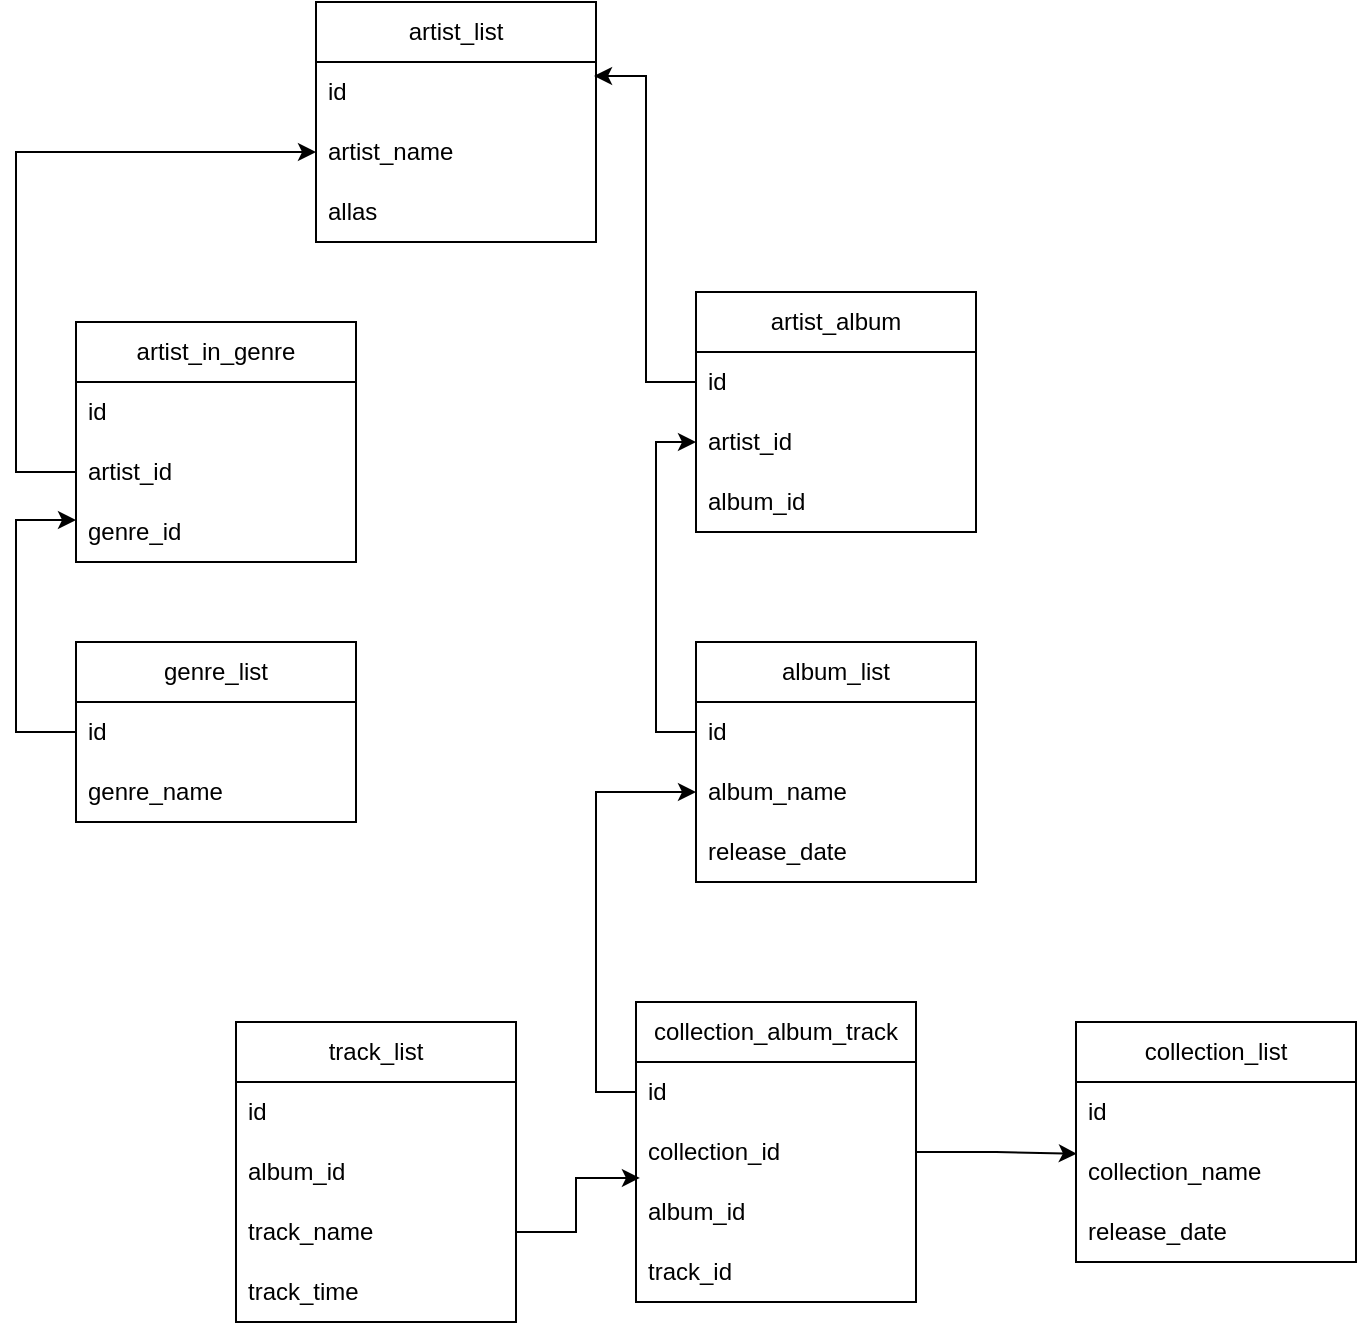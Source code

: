 <mxfile version="20.8.23" type="github">
  <diagram name="Страница 1" id="WpCl7-tH2tjQZboT-iJE">
    <mxGraphModel dx="1434" dy="764" grid="1" gridSize="10" guides="1" tooltips="1" connect="1" arrows="1" fold="1" page="1" pageScale="1" pageWidth="827" pageHeight="1169" math="0" shadow="0">
      <root>
        <mxCell id="0" />
        <mxCell id="1" parent="0" />
        <mxCell id="cVMex-pxYAAOI_N5WYeg-2" value="artist_list" style="swimlane;fontStyle=0;childLayout=stackLayout;horizontal=1;startSize=30;horizontalStack=0;resizeParent=1;resizeParentMax=0;resizeLast=0;collapsible=1;marginBottom=0;whiteSpace=wrap;html=1;" vertex="1" parent="1">
          <mxGeometry x="200" y="40" width="140" height="120" as="geometry" />
        </mxCell>
        <mxCell id="cVMex-pxYAAOI_N5WYeg-3" value="id" style="text;strokeColor=none;fillColor=none;align=left;verticalAlign=middle;spacingLeft=4;spacingRight=4;overflow=hidden;points=[[0,0.5],[1,0.5]];portConstraint=eastwest;rotatable=0;whiteSpace=wrap;html=1;" vertex="1" parent="cVMex-pxYAAOI_N5WYeg-2">
          <mxGeometry y="30" width="140" height="30" as="geometry" />
        </mxCell>
        <mxCell id="cVMex-pxYAAOI_N5WYeg-4" value="artist_name" style="text;strokeColor=none;fillColor=none;align=left;verticalAlign=middle;spacingLeft=4;spacingRight=4;overflow=hidden;points=[[0,0.5],[1,0.5]];portConstraint=eastwest;rotatable=0;whiteSpace=wrap;html=1;" vertex="1" parent="cVMex-pxYAAOI_N5WYeg-2">
          <mxGeometry y="60" width="140" height="30" as="geometry" />
        </mxCell>
        <mxCell id="cVMex-pxYAAOI_N5WYeg-5" value="allas" style="text;strokeColor=none;fillColor=none;align=left;verticalAlign=middle;spacingLeft=4;spacingRight=4;overflow=hidden;points=[[0,0.5],[1,0.5]];portConstraint=eastwest;rotatable=0;whiteSpace=wrap;html=1;" vertex="1" parent="cVMex-pxYAAOI_N5WYeg-2">
          <mxGeometry y="90" width="140" height="30" as="geometry" />
        </mxCell>
        <mxCell id="cVMex-pxYAAOI_N5WYeg-6" value="artist_in_genre" style="swimlane;fontStyle=0;childLayout=stackLayout;horizontal=1;startSize=30;horizontalStack=0;resizeParent=1;resizeParentMax=0;resizeLast=0;collapsible=1;marginBottom=0;whiteSpace=wrap;html=1;" vertex="1" parent="1">
          <mxGeometry x="80" y="200" width="140" height="120" as="geometry" />
        </mxCell>
        <mxCell id="cVMex-pxYAAOI_N5WYeg-7" value="id" style="text;strokeColor=none;fillColor=none;align=left;verticalAlign=middle;spacingLeft=4;spacingRight=4;overflow=hidden;points=[[0,0.5],[1,0.5]];portConstraint=eastwest;rotatable=0;whiteSpace=wrap;html=1;" vertex="1" parent="cVMex-pxYAAOI_N5WYeg-6">
          <mxGeometry y="30" width="140" height="30" as="geometry" />
        </mxCell>
        <mxCell id="cVMex-pxYAAOI_N5WYeg-8" value="artist_id" style="text;strokeColor=none;fillColor=none;align=left;verticalAlign=middle;spacingLeft=4;spacingRight=4;overflow=hidden;points=[[0,0.5],[1,0.5]];portConstraint=eastwest;rotatable=0;whiteSpace=wrap;html=1;" vertex="1" parent="cVMex-pxYAAOI_N5WYeg-6">
          <mxGeometry y="60" width="140" height="30" as="geometry" />
        </mxCell>
        <mxCell id="cVMex-pxYAAOI_N5WYeg-9" value="genre_id" style="text;strokeColor=none;fillColor=none;align=left;verticalAlign=middle;spacingLeft=4;spacingRight=4;overflow=hidden;points=[[0,0.5],[1,0.5]];portConstraint=eastwest;rotatable=0;whiteSpace=wrap;html=1;" vertex="1" parent="cVMex-pxYAAOI_N5WYeg-6">
          <mxGeometry y="90" width="140" height="30" as="geometry" />
        </mxCell>
        <mxCell id="cVMex-pxYAAOI_N5WYeg-11" style="edgeStyle=orthogonalEdgeStyle;rounded=0;orthogonalLoop=1;jettySize=auto;html=1;entryX=0;entryY=0.5;entryDx=0;entryDy=0;" edge="1" parent="1" source="cVMex-pxYAAOI_N5WYeg-8" target="cVMex-pxYAAOI_N5WYeg-4">
          <mxGeometry relative="1" as="geometry">
            <Array as="points">
              <mxPoint x="50" y="275" />
              <mxPoint x="50" y="115" />
            </Array>
          </mxGeometry>
        </mxCell>
        <mxCell id="cVMex-pxYAAOI_N5WYeg-12" value="genre_list" style="swimlane;fontStyle=0;childLayout=stackLayout;horizontal=1;startSize=30;horizontalStack=0;resizeParent=1;resizeParentMax=0;resizeLast=0;collapsible=1;marginBottom=0;whiteSpace=wrap;html=1;" vertex="1" parent="1">
          <mxGeometry x="80" y="360" width="140" height="90" as="geometry" />
        </mxCell>
        <mxCell id="cVMex-pxYAAOI_N5WYeg-13" value="id" style="text;strokeColor=none;fillColor=none;align=left;verticalAlign=middle;spacingLeft=4;spacingRight=4;overflow=hidden;points=[[0,0.5],[1,0.5]];portConstraint=eastwest;rotatable=0;whiteSpace=wrap;html=1;" vertex="1" parent="cVMex-pxYAAOI_N5WYeg-12">
          <mxGeometry y="30" width="140" height="30" as="geometry" />
        </mxCell>
        <mxCell id="cVMex-pxYAAOI_N5WYeg-14" value="genre_name" style="text;strokeColor=none;fillColor=none;align=left;verticalAlign=middle;spacingLeft=4;spacingRight=4;overflow=hidden;points=[[0,0.5],[1,0.5]];portConstraint=eastwest;rotatable=0;whiteSpace=wrap;html=1;" vertex="1" parent="cVMex-pxYAAOI_N5WYeg-12">
          <mxGeometry y="60" width="140" height="30" as="geometry" />
        </mxCell>
        <mxCell id="cVMex-pxYAAOI_N5WYeg-16" style="edgeStyle=orthogonalEdgeStyle;rounded=0;orthogonalLoop=1;jettySize=auto;html=1;entryX=0;entryY=0.3;entryDx=0;entryDy=0;entryPerimeter=0;" edge="1" parent="1" source="cVMex-pxYAAOI_N5WYeg-13" target="cVMex-pxYAAOI_N5WYeg-9">
          <mxGeometry relative="1" as="geometry">
            <mxPoint x="40" y="300" as="targetPoint" />
            <Array as="points">
              <mxPoint x="50" y="405" />
              <mxPoint x="50" y="299" />
            </Array>
          </mxGeometry>
        </mxCell>
        <mxCell id="cVMex-pxYAAOI_N5WYeg-18" value="track_list" style="swimlane;fontStyle=0;childLayout=stackLayout;horizontal=1;startSize=30;horizontalStack=0;resizeParent=1;resizeParentMax=0;resizeLast=0;collapsible=1;marginBottom=0;whiteSpace=wrap;html=1;" vertex="1" parent="1">
          <mxGeometry x="160" y="550" width="140" height="150" as="geometry" />
        </mxCell>
        <mxCell id="cVMex-pxYAAOI_N5WYeg-19" value="id" style="text;strokeColor=none;fillColor=none;align=left;verticalAlign=middle;spacingLeft=4;spacingRight=4;overflow=hidden;points=[[0,0.5],[1,0.5]];portConstraint=eastwest;rotatable=0;whiteSpace=wrap;html=1;" vertex="1" parent="cVMex-pxYAAOI_N5WYeg-18">
          <mxGeometry y="30" width="140" height="30" as="geometry" />
        </mxCell>
        <mxCell id="cVMex-pxYAAOI_N5WYeg-20" value="album_id" style="text;strokeColor=none;fillColor=none;align=left;verticalAlign=middle;spacingLeft=4;spacingRight=4;overflow=hidden;points=[[0,0.5],[1,0.5]];portConstraint=eastwest;rotatable=0;whiteSpace=wrap;html=1;" vertex="1" parent="cVMex-pxYAAOI_N5WYeg-18">
          <mxGeometry y="60" width="140" height="30" as="geometry" />
        </mxCell>
        <mxCell id="cVMex-pxYAAOI_N5WYeg-21" value="track_name" style="text;strokeColor=none;fillColor=none;align=left;verticalAlign=middle;spacingLeft=4;spacingRight=4;overflow=hidden;points=[[0,0.5],[1,0.5]];portConstraint=eastwest;rotatable=0;whiteSpace=wrap;html=1;" vertex="1" parent="cVMex-pxYAAOI_N5WYeg-18">
          <mxGeometry y="90" width="140" height="30" as="geometry" />
        </mxCell>
        <mxCell id="cVMex-pxYAAOI_N5WYeg-22" value="track_time" style="text;strokeColor=none;fillColor=none;align=left;verticalAlign=middle;spacingLeft=4;spacingRight=4;overflow=hidden;points=[[0,0.5],[1,0.5]];portConstraint=eastwest;rotatable=0;whiteSpace=wrap;html=1;" vertex="1" parent="cVMex-pxYAAOI_N5WYeg-18">
          <mxGeometry y="120" width="140" height="30" as="geometry" />
        </mxCell>
        <mxCell id="cVMex-pxYAAOI_N5WYeg-23" value="collection_album_track" style="swimlane;fontStyle=0;childLayout=stackLayout;horizontal=1;startSize=30;horizontalStack=0;resizeParent=1;resizeParentMax=0;resizeLast=0;collapsible=1;marginBottom=0;whiteSpace=wrap;html=1;" vertex="1" parent="1">
          <mxGeometry x="360" y="540" width="140" height="150" as="geometry" />
        </mxCell>
        <mxCell id="cVMex-pxYAAOI_N5WYeg-24" value="id" style="text;strokeColor=none;fillColor=none;align=left;verticalAlign=middle;spacingLeft=4;spacingRight=4;overflow=hidden;points=[[0,0.5],[1,0.5]];portConstraint=eastwest;rotatable=0;whiteSpace=wrap;html=1;" vertex="1" parent="cVMex-pxYAAOI_N5WYeg-23">
          <mxGeometry y="30" width="140" height="30" as="geometry" />
        </mxCell>
        <mxCell id="cVMex-pxYAAOI_N5WYeg-25" value="collection_id" style="text;strokeColor=none;fillColor=none;align=left;verticalAlign=middle;spacingLeft=4;spacingRight=4;overflow=hidden;points=[[0,0.5],[1,0.5]];portConstraint=eastwest;rotatable=0;whiteSpace=wrap;html=1;" vertex="1" parent="cVMex-pxYAAOI_N5WYeg-23">
          <mxGeometry y="60" width="140" height="30" as="geometry" />
        </mxCell>
        <mxCell id="cVMex-pxYAAOI_N5WYeg-26" value="album_id" style="text;strokeColor=none;fillColor=none;align=left;verticalAlign=middle;spacingLeft=4;spacingRight=4;overflow=hidden;points=[[0,0.5],[1,0.5]];portConstraint=eastwest;rotatable=0;whiteSpace=wrap;html=1;" vertex="1" parent="cVMex-pxYAAOI_N5WYeg-23">
          <mxGeometry y="90" width="140" height="30" as="geometry" />
        </mxCell>
        <mxCell id="cVMex-pxYAAOI_N5WYeg-27" value="track_id" style="text;strokeColor=none;fillColor=none;align=left;verticalAlign=middle;spacingLeft=4;spacingRight=4;overflow=hidden;points=[[0,0.5],[1,0.5]];portConstraint=eastwest;rotatable=0;whiteSpace=wrap;html=1;" vertex="1" parent="cVMex-pxYAAOI_N5WYeg-23">
          <mxGeometry y="120" width="140" height="30" as="geometry" />
        </mxCell>
        <mxCell id="cVMex-pxYAAOI_N5WYeg-28" style="edgeStyle=orthogonalEdgeStyle;rounded=0;orthogonalLoop=1;jettySize=auto;html=1;entryX=0.014;entryY=-0.067;entryDx=0;entryDy=0;entryPerimeter=0;" edge="1" parent="1" source="cVMex-pxYAAOI_N5WYeg-21" target="cVMex-pxYAAOI_N5WYeg-26">
          <mxGeometry relative="1" as="geometry" />
        </mxCell>
        <mxCell id="cVMex-pxYAAOI_N5WYeg-29" value="collection_list" style="swimlane;fontStyle=0;childLayout=stackLayout;horizontal=1;startSize=30;horizontalStack=0;resizeParent=1;resizeParentMax=0;resizeLast=0;collapsible=1;marginBottom=0;whiteSpace=wrap;html=1;" vertex="1" parent="1">
          <mxGeometry x="580" y="550" width="140" height="120" as="geometry" />
        </mxCell>
        <mxCell id="cVMex-pxYAAOI_N5WYeg-30" value="id" style="text;strokeColor=none;fillColor=none;align=left;verticalAlign=middle;spacingLeft=4;spacingRight=4;overflow=hidden;points=[[0,0.5],[1,0.5]];portConstraint=eastwest;rotatable=0;whiteSpace=wrap;html=1;" vertex="1" parent="cVMex-pxYAAOI_N5WYeg-29">
          <mxGeometry y="30" width="140" height="30" as="geometry" />
        </mxCell>
        <mxCell id="cVMex-pxYAAOI_N5WYeg-31" value="collection_name" style="text;strokeColor=none;fillColor=none;align=left;verticalAlign=middle;spacingLeft=4;spacingRight=4;overflow=hidden;points=[[0,0.5],[1,0.5]];portConstraint=eastwest;rotatable=0;whiteSpace=wrap;html=1;" vertex="1" parent="cVMex-pxYAAOI_N5WYeg-29">
          <mxGeometry y="60" width="140" height="30" as="geometry" />
        </mxCell>
        <mxCell id="cVMex-pxYAAOI_N5WYeg-32" value="release_date" style="text;strokeColor=none;fillColor=none;align=left;verticalAlign=middle;spacingLeft=4;spacingRight=4;overflow=hidden;points=[[0,0.5],[1,0.5]];portConstraint=eastwest;rotatable=0;whiteSpace=wrap;html=1;" vertex="1" parent="cVMex-pxYAAOI_N5WYeg-29">
          <mxGeometry y="90" width="140" height="30" as="geometry" />
        </mxCell>
        <mxCell id="cVMex-pxYAAOI_N5WYeg-34" style="edgeStyle=orthogonalEdgeStyle;rounded=0;orthogonalLoop=1;jettySize=auto;html=1;exitX=1;exitY=0.5;exitDx=0;exitDy=0;entryX=0.003;entryY=0.195;entryDx=0;entryDy=0;entryPerimeter=0;" edge="1" parent="1" source="cVMex-pxYAAOI_N5WYeg-25" target="cVMex-pxYAAOI_N5WYeg-31">
          <mxGeometry relative="1" as="geometry" />
        </mxCell>
        <mxCell id="cVMex-pxYAAOI_N5WYeg-35" value="album_list" style="swimlane;fontStyle=0;childLayout=stackLayout;horizontal=1;startSize=30;horizontalStack=0;resizeParent=1;resizeParentMax=0;resizeLast=0;collapsible=1;marginBottom=0;whiteSpace=wrap;html=1;" vertex="1" parent="1">
          <mxGeometry x="390" y="360" width="140" height="120" as="geometry" />
        </mxCell>
        <mxCell id="cVMex-pxYAAOI_N5WYeg-36" value="id" style="text;strokeColor=none;fillColor=none;align=left;verticalAlign=middle;spacingLeft=4;spacingRight=4;overflow=hidden;points=[[0,0.5],[1,0.5]];portConstraint=eastwest;rotatable=0;whiteSpace=wrap;html=1;" vertex="1" parent="cVMex-pxYAAOI_N5WYeg-35">
          <mxGeometry y="30" width="140" height="30" as="geometry" />
        </mxCell>
        <mxCell id="cVMex-pxYAAOI_N5WYeg-37" value="album_name" style="text;strokeColor=none;fillColor=none;align=left;verticalAlign=middle;spacingLeft=4;spacingRight=4;overflow=hidden;points=[[0,0.5],[1,0.5]];portConstraint=eastwest;rotatable=0;whiteSpace=wrap;html=1;" vertex="1" parent="cVMex-pxYAAOI_N5WYeg-35">
          <mxGeometry y="60" width="140" height="30" as="geometry" />
        </mxCell>
        <mxCell id="cVMex-pxYAAOI_N5WYeg-38" value="release_date" style="text;strokeColor=none;fillColor=none;align=left;verticalAlign=middle;spacingLeft=4;spacingRight=4;overflow=hidden;points=[[0,0.5],[1,0.5]];portConstraint=eastwest;rotatable=0;whiteSpace=wrap;html=1;" vertex="1" parent="cVMex-pxYAAOI_N5WYeg-35">
          <mxGeometry y="90" width="140" height="30" as="geometry" />
        </mxCell>
        <mxCell id="cVMex-pxYAAOI_N5WYeg-39" value="artist_album" style="swimlane;fontStyle=0;childLayout=stackLayout;horizontal=1;startSize=30;horizontalStack=0;resizeParent=1;resizeParentMax=0;resizeLast=0;collapsible=1;marginBottom=0;whiteSpace=wrap;html=1;" vertex="1" parent="1">
          <mxGeometry x="390" y="185" width="140" height="120" as="geometry" />
        </mxCell>
        <mxCell id="cVMex-pxYAAOI_N5WYeg-40" value="id" style="text;strokeColor=none;fillColor=none;align=left;verticalAlign=middle;spacingLeft=4;spacingRight=4;overflow=hidden;points=[[0,0.5],[1,0.5]];portConstraint=eastwest;rotatable=0;whiteSpace=wrap;html=1;" vertex="1" parent="cVMex-pxYAAOI_N5WYeg-39">
          <mxGeometry y="30" width="140" height="30" as="geometry" />
        </mxCell>
        <mxCell id="cVMex-pxYAAOI_N5WYeg-41" value="artist_id" style="text;strokeColor=none;fillColor=none;align=left;verticalAlign=middle;spacingLeft=4;spacingRight=4;overflow=hidden;points=[[0,0.5],[1,0.5]];portConstraint=eastwest;rotatable=0;whiteSpace=wrap;html=1;" vertex="1" parent="cVMex-pxYAAOI_N5WYeg-39">
          <mxGeometry y="60" width="140" height="30" as="geometry" />
        </mxCell>
        <mxCell id="cVMex-pxYAAOI_N5WYeg-42" value="album_id" style="text;strokeColor=none;fillColor=none;align=left;verticalAlign=middle;spacingLeft=4;spacingRight=4;overflow=hidden;points=[[0,0.5],[1,0.5]];portConstraint=eastwest;rotatable=0;whiteSpace=wrap;html=1;" vertex="1" parent="cVMex-pxYAAOI_N5WYeg-39">
          <mxGeometry y="90" width="140" height="30" as="geometry" />
        </mxCell>
        <mxCell id="cVMex-pxYAAOI_N5WYeg-43" style="edgeStyle=orthogonalEdgeStyle;rounded=0;orthogonalLoop=1;jettySize=auto;html=1;exitX=0;exitY=0.5;exitDx=0;exitDy=0;entryX=0;entryY=0.5;entryDx=0;entryDy=0;" edge="1" parent="1" source="cVMex-pxYAAOI_N5WYeg-24" target="cVMex-pxYAAOI_N5WYeg-37">
          <mxGeometry relative="1" as="geometry" />
        </mxCell>
        <mxCell id="cVMex-pxYAAOI_N5WYeg-44" style="edgeStyle=orthogonalEdgeStyle;rounded=0;orthogonalLoop=1;jettySize=auto;html=1;entryX=0;entryY=0.5;entryDx=0;entryDy=0;" edge="1" parent="1" source="cVMex-pxYAAOI_N5WYeg-36" target="cVMex-pxYAAOI_N5WYeg-41">
          <mxGeometry relative="1" as="geometry" />
        </mxCell>
        <mxCell id="cVMex-pxYAAOI_N5WYeg-46" style="edgeStyle=orthogonalEdgeStyle;rounded=0;orthogonalLoop=1;jettySize=auto;html=1;entryX=0.993;entryY=0.233;entryDx=0;entryDy=0;entryPerimeter=0;" edge="1" parent="1" source="cVMex-pxYAAOI_N5WYeg-40" target="cVMex-pxYAAOI_N5WYeg-3">
          <mxGeometry relative="1" as="geometry" />
        </mxCell>
      </root>
    </mxGraphModel>
  </diagram>
</mxfile>
